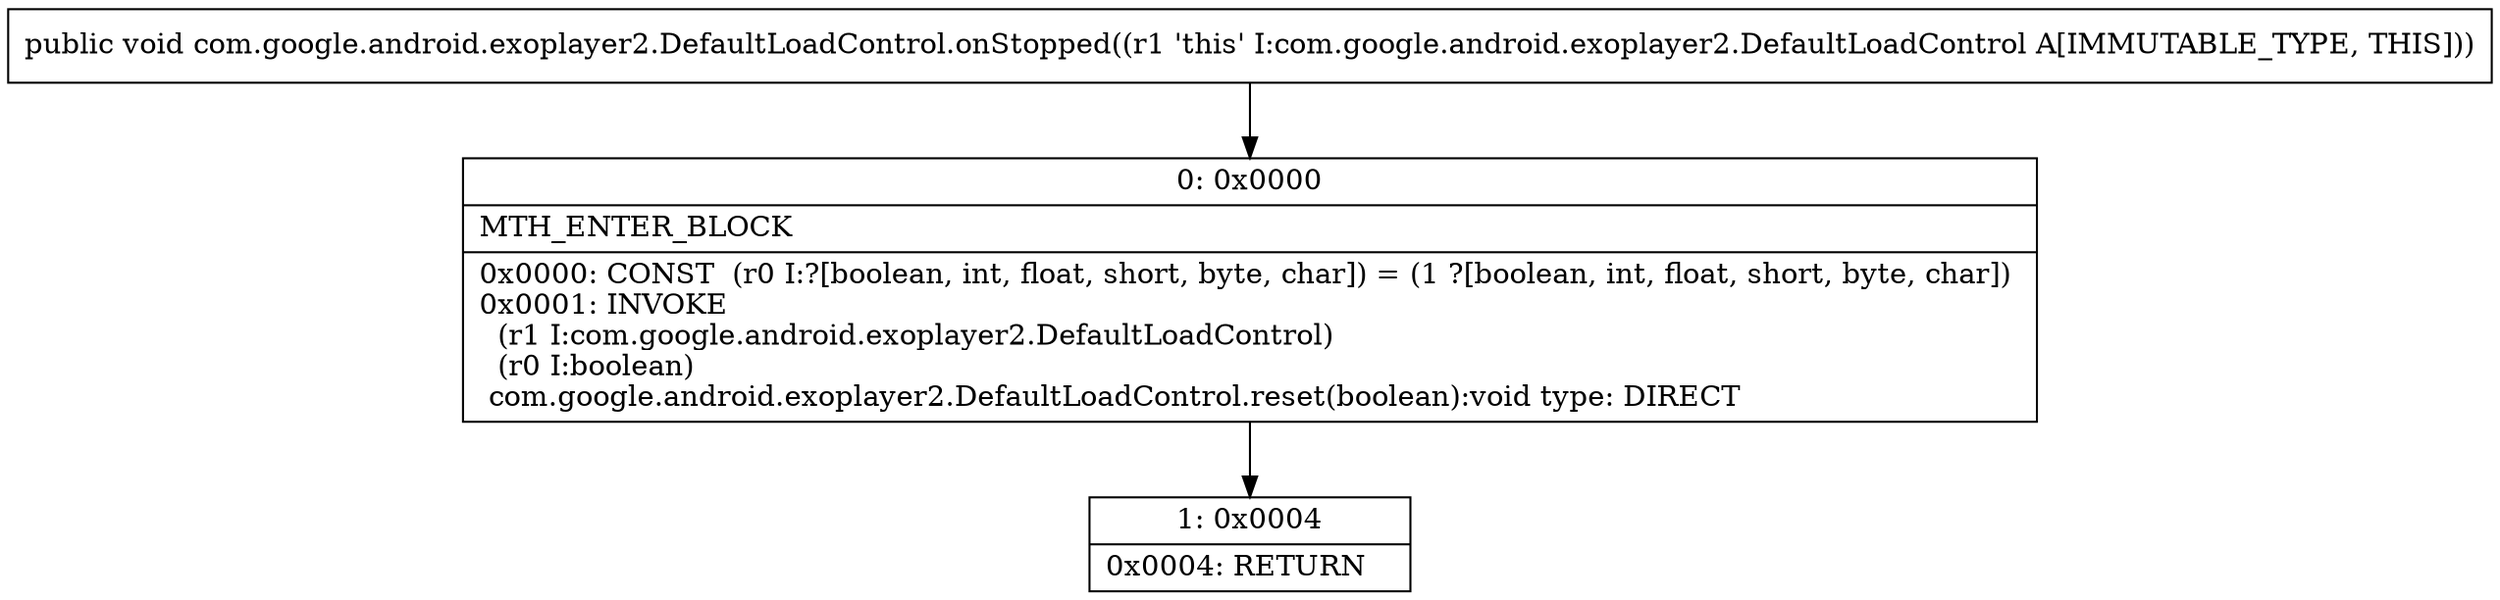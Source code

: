 digraph "CFG forcom.google.android.exoplayer2.DefaultLoadControl.onStopped()V" {
Node_0 [shape=record,label="{0\:\ 0x0000|MTH_ENTER_BLOCK\l|0x0000: CONST  (r0 I:?[boolean, int, float, short, byte, char]) = (1 ?[boolean, int, float, short, byte, char]) \l0x0001: INVOKE  \l  (r1 I:com.google.android.exoplayer2.DefaultLoadControl)\l  (r0 I:boolean)\l com.google.android.exoplayer2.DefaultLoadControl.reset(boolean):void type: DIRECT \l}"];
Node_1 [shape=record,label="{1\:\ 0x0004|0x0004: RETURN   \l}"];
MethodNode[shape=record,label="{public void com.google.android.exoplayer2.DefaultLoadControl.onStopped((r1 'this' I:com.google.android.exoplayer2.DefaultLoadControl A[IMMUTABLE_TYPE, THIS])) }"];
MethodNode -> Node_0;
Node_0 -> Node_1;
}

